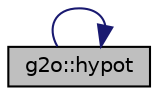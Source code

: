 digraph "g2o::hypot"
{
  edge [fontname="Helvetica",fontsize="10",labelfontname="Helvetica",labelfontsize="10"];
  node [fontname="Helvetica",fontsize="10",shape=record];
  rankdir="LR";
  Node14 [label="g2o::hypot",height=0.2,width=0.4,color="black", fillcolor="grey75", style="filled", fontcolor="black"];
  Node14 -> Node14 [color="midnightblue",fontsize="10",style="solid",fontname="Helvetica"];
}
